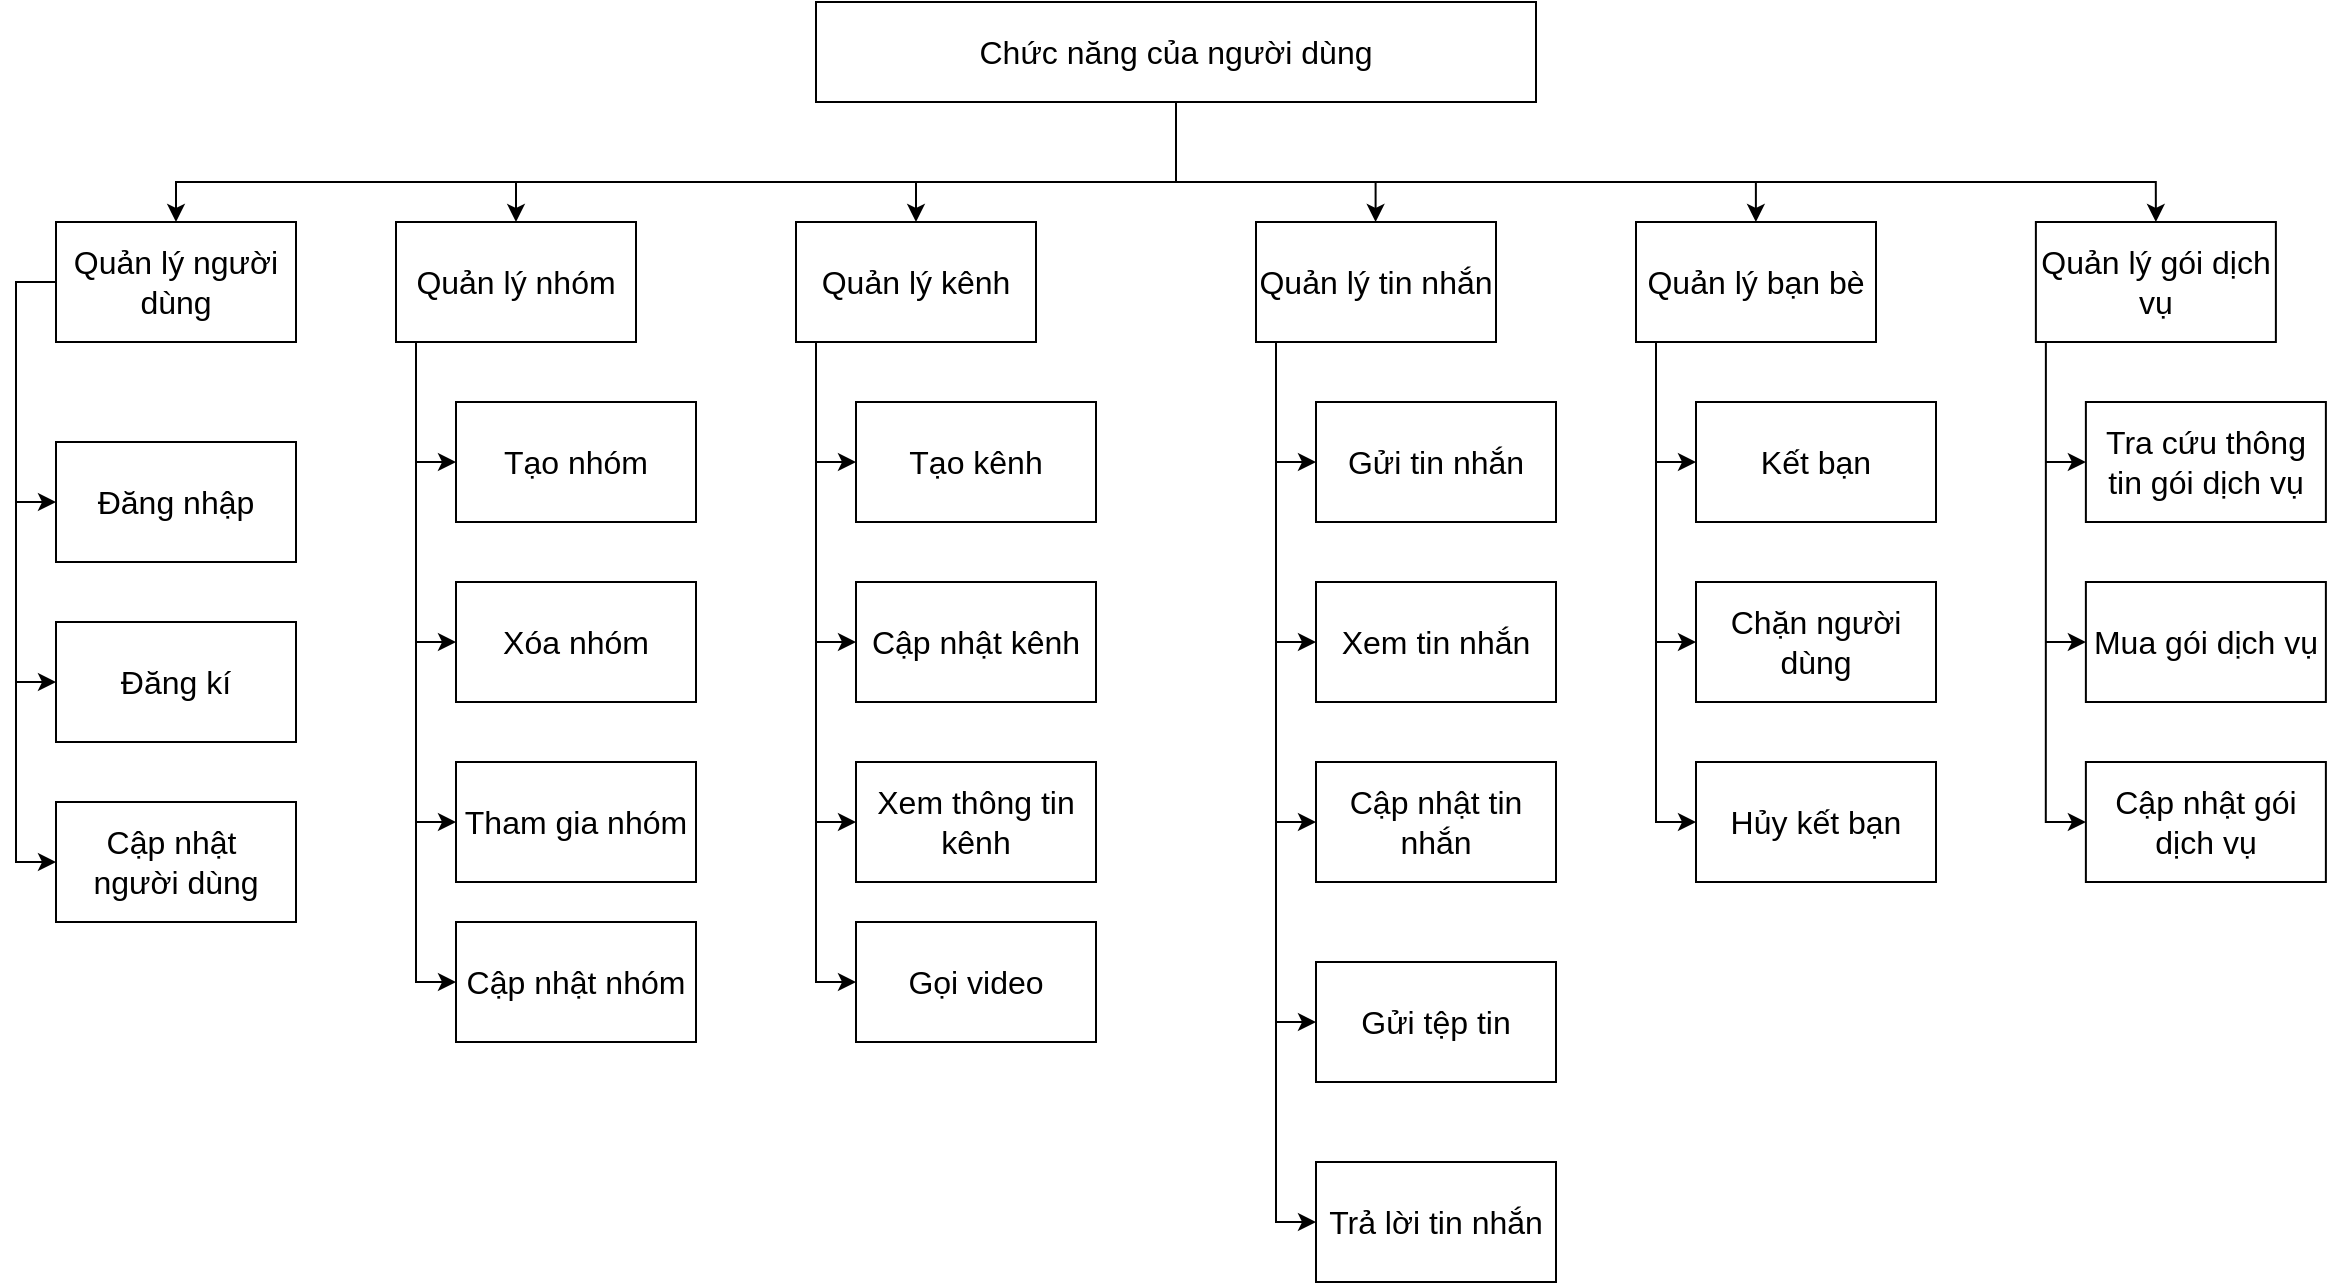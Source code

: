 <mxfile version="24.4.4" type="github">
  <diagram name="Page-1" id="b98fa263-6416-c6ec-5b7d-78bf54ef71d0">
    <mxGraphModel dx="909" dy="618" grid="1" gridSize="10" guides="1" tooltips="1" connect="1" arrows="1" fold="1" page="1" pageScale="1.5" pageWidth="1169" pageHeight="826" background="none" math="0" shadow="0">
      <root>
        <mxCell id="0" style=";html=1;" />
        <mxCell id="1" style=";html=1;" parent="0" />
        <mxCell id="2t69ATgE38H-RgzgNJfz-4" style="edgeStyle=orthogonalEdgeStyle;rounded=0;orthogonalLoop=1;jettySize=auto;html=1;fontSize=16;" edge="1" parent="1" source="Tvb6JHg-_AOWFNuAXbLU-2" target="Tvb6JHg-_AOWFNuAXbLU-4">
          <mxGeometry relative="1" as="geometry">
            <Array as="points">
              <mxPoint x="600" y="110" />
              <mxPoint x="100" y="110" />
            </Array>
          </mxGeometry>
        </mxCell>
        <mxCell id="Tvb6JHg-_AOWFNuAXbLU-2" value="&lt;span style=&quot;font-size: 16px;&quot;&gt;Chức năng của người dùng&lt;/span&gt;" style="rounded=0;whiteSpace=wrap;html=1;fontSize=16;" parent="1" vertex="1">
          <mxGeometry x="420" y="20" width="360" height="50" as="geometry" />
        </mxCell>
        <mxCell id="Tvb6JHg-_AOWFNuAXbLU-3" style="edgeStyle=orthogonalEdgeStyle;rounded=0;orthogonalLoop=1;jettySize=auto;html=1;fontSize=16;" parent="1" source="Tvb6JHg-_AOWFNuAXbLU-4" target="Tvb6JHg-_AOWFNuAXbLU-5" edge="1">
          <mxGeometry relative="1" as="geometry">
            <mxPoint x="20" y="450" as="targetPoint" />
            <Array as="points">
              <mxPoint x="20" y="450" />
            </Array>
          </mxGeometry>
        </mxCell>
        <mxCell id="Tvb6JHg-_AOWFNuAXbLU-4" value="Quản lý người dùng" style="rounded=0;whiteSpace=wrap;html=1;fontSize=16;" parent="1" vertex="1">
          <mxGeometry x="40" y="130" width="120" height="60" as="geometry" />
        </mxCell>
        <mxCell id="Tvb6JHg-_AOWFNuAXbLU-5" value="Cập nhật&amp;nbsp;&lt;div&gt;người dùng&lt;/div&gt;" style="rounded=0;whiteSpace=wrap;html=1;fontSize=16;" parent="1" vertex="1">
          <mxGeometry x="40" y="420" width="120" height="60" as="geometry" />
        </mxCell>
        <mxCell id="Tvb6JHg-_AOWFNuAXbLU-6" value="Đăng kí" style="rounded=0;whiteSpace=wrap;html=1;fontSize=16;" parent="1" vertex="1">
          <mxGeometry x="40" y="330" width="120" height="60" as="geometry" />
        </mxCell>
        <mxCell id="Tvb6JHg-_AOWFNuAXbLU-7" value="Đăng nhập" style="rounded=0;whiteSpace=wrap;html=1;fontSize=16;" parent="1" vertex="1">
          <mxGeometry x="40" y="240" width="120" height="60" as="geometry" />
        </mxCell>
        <mxCell id="Tvb6JHg-_AOWFNuAXbLU-8" value="" style="endArrow=classic;html=1;rounded=0;entryX=0;entryY=0.5;entryDx=0;entryDy=0;fontSize=16;" parent="1" target="Tvb6JHg-_AOWFNuAXbLU-6" edge="1">
          <mxGeometry width="50" height="50" relative="1" as="geometry">
            <mxPoint x="20" y="360" as="sourcePoint" />
            <mxPoint x="400" y="390" as="targetPoint" />
          </mxGeometry>
        </mxCell>
        <mxCell id="Tvb6JHg-_AOWFNuAXbLU-9" value="" style="endArrow=classic;html=1;rounded=0;entryX=0;entryY=0.5;entryDx=0;entryDy=0;fontSize=16;" parent="1" target="Tvb6JHg-_AOWFNuAXbLU-7" edge="1">
          <mxGeometry width="50" height="50" relative="1" as="geometry">
            <mxPoint x="20" y="270" as="sourcePoint" />
            <mxPoint x="50" y="370" as="targetPoint" />
          </mxGeometry>
        </mxCell>
        <mxCell id="Tvb6JHg-_AOWFNuAXbLU-10" value="Quản lý nhóm" style="rounded=0;whiteSpace=wrap;html=1;fontSize=16;" parent="1" vertex="1">
          <mxGeometry x="210" y="130" width="120" height="60" as="geometry" />
        </mxCell>
        <mxCell id="Tvb6JHg-_AOWFNuAXbLU-11" value="" style="endArrow=classic;html=1;rounded=0;entryX=0.5;entryY=0;entryDx=0;entryDy=0;fontSize=16;" parent="1" target="Tvb6JHg-_AOWFNuAXbLU-10" edge="1">
          <mxGeometry width="50" height="50" relative="1" as="geometry">
            <mxPoint x="270" y="110" as="sourcePoint" />
            <mxPoint x="400" y="110" as="targetPoint" />
          </mxGeometry>
        </mxCell>
        <mxCell id="Tvb6JHg-_AOWFNuAXbLU-12" style="edgeStyle=orthogonalEdgeStyle;rounded=0;orthogonalLoop=1;jettySize=auto;html=1;exitX=0.5;exitY=1;exitDx=0;exitDy=0;entryX=0.5;entryY=0;entryDx=0;entryDy=0;fontSize=16;" parent="1" source="Tvb6JHg-_AOWFNuAXbLU-2" target="Tvb6JHg-_AOWFNuAXbLU-14" edge="1">
          <mxGeometry relative="1" as="geometry">
            <mxPoint x="730" y="120" as="targetPoint" />
            <mxPoint x="452" y="90" as="sourcePoint" />
            <Array as="points">
              <mxPoint x="600" y="70" />
              <mxPoint x="600" y="110" />
              <mxPoint x="1090" y="110" />
            </Array>
          </mxGeometry>
        </mxCell>
        <mxCell id="Tvb6JHg-_AOWFNuAXbLU-13" value="Quản lý bạn bè" style="rounded=0;whiteSpace=wrap;html=1;fontSize=16;" parent="1" vertex="1">
          <mxGeometry x="830" y="130" width="120" height="60" as="geometry" />
        </mxCell>
        <mxCell id="Tvb6JHg-_AOWFNuAXbLU-14" value="Quản lý gói dịch vụ" style="rounded=0;whiteSpace=wrap;html=1;fontSize=16;" parent="1" vertex="1">
          <mxGeometry x="1029.94" y="130" width="120" height="60" as="geometry" />
        </mxCell>
        <mxCell id="Tvb6JHg-_AOWFNuAXbLU-16" style="edgeStyle=orthogonalEdgeStyle;rounded=0;orthogonalLoop=1;jettySize=auto;html=1;entryX=0;entryY=0.5;entryDx=0;entryDy=0;fontSize=16;" parent="1" target="Tvb6JHg-_AOWFNuAXbLU-24" edge="1">
          <mxGeometry relative="1" as="geometry">
            <mxPoint x="240" y="590" as="targetPoint" />
            <mxPoint x="220" y="190" as="sourcePoint" />
            <Array as="points">
              <mxPoint x="220" y="510" />
            </Array>
          </mxGeometry>
        </mxCell>
        <mxCell id="Tvb6JHg-_AOWFNuAXbLU-18" value="Xóa nhóm" style="rounded=0;whiteSpace=wrap;html=1;fontSize=16;" parent="1" vertex="1">
          <mxGeometry x="240" y="310" width="120" height="60" as="geometry" />
        </mxCell>
        <mxCell id="Tvb6JHg-_AOWFNuAXbLU-19" value="Tạo nhóm" style="rounded=0;whiteSpace=wrap;html=1;fontSize=16;" parent="1" vertex="1">
          <mxGeometry x="240" y="220" width="120" height="60" as="geometry" />
        </mxCell>
        <mxCell id="Tvb6JHg-_AOWFNuAXbLU-20" value="" style="endArrow=classic;html=1;rounded=0;entryX=0;entryY=0.5;entryDx=0;entryDy=0;fontSize=16;" parent="1" target="Tvb6JHg-_AOWFNuAXbLU-18" edge="1">
          <mxGeometry width="50" height="50" relative="1" as="geometry">
            <mxPoint x="220" y="340" as="sourcePoint" />
            <mxPoint x="600" y="370" as="targetPoint" />
          </mxGeometry>
        </mxCell>
        <mxCell id="Tvb6JHg-_AOWFNuAXbLU-21" value="" style="endArrow=classic;html=1;rounded=0;entryX=0;entryY=0.5;entryDx=0;entryDy=0;fontSize=16;" parent="1" target="Tvb6JHg-_AOWFNuAXbLU-19" edge="1">
          <mxGeometry width="50" height="50" relative="1" as="geometry">
            <mxPoint x="220" y="250" as="sourcePoint" />
            <mxPoint x="250" y="350" as="targetPoint" />
          </mxGeometry>
        </mxCell>
        <mxCell id="Tvb6JHg-_AOWFNuAXbLU-22" value="Tham gia nhóm" style="rounded=0;whiteSpace=wrap;html=1;fontSize=16;" parent="1" vertex="1">
          <mxGeometry x="240" y="400" width="120" height="60" as="geometry" />
        </mxCell>
        <mxCell id="Tvb6JHg-_AOWFNuAXbLU-23" value="" style="endArrow=classic;html=1;rounded=0;entryX=0;entryY=0.5;entryDx=0;entryDy=0;fontSize=16;" parent="1" target="Tvb6JHg-_AOWFNuAXbLU-22" edge="1">
          <mxGeometry width="50" height="50" relative="1" as="geometry">
            <mxPoint x="220" y="430" as="sourcePoint" />
            <mxPoint x="600" y="460" as="targetPoint" />
          </mxGeometry>
        </mxCell>
        <mxCell id="Tvb6JHg-_AOWFNuAXbLU-24" value="Cập nhật nhóm" style="rounded=0;whiteSpace=wrap;html=1;fontSize=16;" parent="1" vertex="1">
          <mxGeometry x="240" y="480" width="120" height="60" as="geometry" />
        </mxCell>
        <mxCell id="Tvb6JHg-_AOWFNuAXbLU-26" style="edgeStyle=orthogonalEdgeStyle;rounded=0;orthogonalLoop=1;jettySize=auto;html=1;entryX=0;entryY=0.5;entryDx=0;entryDy=0;fontSize=16;" parent="1" target="Tvb6JHg-_AOWFNuAXbLU-27" edge="1">
          <mxGeometry relative="1" as="geometry">
            <mxPoint x="1054.94" y="430" as="targetPoint" />
            <mxPoint x="1034.94" y="190" as="sourcePoint" />
            <Array as="points">
              <mxPoint x="1035" y="430" />
            </Array>
          </mxGeometry>
        </mxCell>
        <mxCell id="Tvb6JHg-_AOWFNuAXbLU-27" value="Cập nhật gói dịch vụ" style="rounded=0;whiteSpace=wrap;html=1;fontSize=16;" parent="1" vertex="1">
          <mxGeometry x="1054.94" y="400" width="120" height="60" as="geometry" />
        </mxCell>
        <mxCell id="Tvb6JHg-_AOWFNuAXbLU-28" value="Tra cứu thông tin gói dịch vụ" style="rounded=0;whiteSpace=wrap;html=1;fontSize=16;" parent="1" vertex="1">
          <mxGeometry x="1054.94" y="220" width="120" height="60" as="geometry" />
        </mxCell>
        <mxCell id="Tvb6JHg-_AOWFNuAXbLU-29" value="" style="endArrow=classic;html=1;rounded=0;entryX=0;entryY=0.5;entryDx=0;entryDy=0;fontSize=16;" parent="1" target="Tvb6JHg-_AOWFNuAXbLU-28" edge="1">
          <mxGeometry width="50" height="50" relative="1" as="geometry">
            <mxPoint x="1034.94" y="250" as="sourcePoint" />
            <mxPoint x="1064.94" y="350" as="targetPoint" />
          </mxGeometry>
        </mxCell>
        <mxCell id="Tvb6JHg-_AOWFNuAXbLU-30" style="edgeStyle=orthogonalEdgeStyle;rounded=0;orthogonalLoop=1;jettySize=auto;html=1;entryX=0;entryY=0.5;entryDx=0;entryDy=0;fontSize=16;" parent="1" target="Tvb6JHg-_AOWFNuAXbLU-31" edge="1">
          <mxGeometry relative="1" as="geometry">
            <mxPoint x="860" y="430" as="targetPoint" />
            <mxPoint x="840" y="190" as="sourcePoint" />
            <Array as="points">
              <mxPoint x="840" y="430" />
            </Array>
          </mxGeometry>
        </mxCell>
        <mxCell id="Tvb6JHg-_AOWFNuAXbLU-31" value="Hủy kết bạn" style="rounded=0;whiteSpace=wrap;html=1;fontSize=16;" parent="1" vertex="1">
          <mxGeometry x="860" y="400" width="120" height="60" as="geometry" />
        </mxCell>
        <mxCell id="Tvb6JHg-_AOWFNuAXbLU-32" value="Kết bạn" style="rounded=0;whiteSpace=wrap;html=1;fontSize=16;" parent="1" vertex="1">
          <mxGeometry x="860" y="220" width="120" height="60" as="geometry" />
        </mxCell>
        <mxCell id="Tvb6JHg-_AOWFNuAXbLU-33" value="" style="endArrow=classic;html=1;rounded=0;entryX=0;entryY=0.5;entryDx=0;entryDy=0;fontSize=16;" parent="1" target="Tvb6JHg-_AOWFNuAXbLU-32" edge="1">
          <mxGeometry width="50" height="50" relative="1" as="geometry">
            <mxPoint x="840" y="250" as="sourcePoint" />
            <mxPoint x="870" y="350" as="targetPoint" />
          </mxGeometry>
        </mxCell>
        <mxCell id="2t69ATgE38H-RgzgNJfz-2" value="" style="endArrow=classic;html=1;rounded=0;entryX=0.5;entryY=0;entryDx=0;entryDy=0;fontSize=16;" edge="1" parent="1">
          <mxGeometry width="50" height="50" relative="1" as="geometry">
            <mxPoint x="889.94" y="110" as="sourcePoint" />
            <mxPoint x="889.94" y="130" as="targetPoint" />
          </mxGeometry>
        </mxCell>
        <mxCell id="2t69ATgE38H-RgzgNJfz-5" value="Quản lý tin nhắn" style="rounded=0;whiteSpace=wrap;html=1;fontSize=16;" vertex="1" parent="1">
          <mxGeometry x="640" y="130" width="120" height="60" as="geometry" />
        </mxCell>
        <mxCell id="2t69ATgE38H-RgzgNJfz-6" style="edgeStyle=orthogonalEdgeStyle;rounded=0;orthogonalLoop=1;jettySize=auto;html=1;entryX=0;entryY=0.5;entryDx=0;entryDy=0;fontSize=16;" edge="1" parent="1" target="2t69ATgE38H-RgzgNJfz-13">
          <mxGeometry relative="1" as="geometry">
            <mxPoint x="670" y="590" as="targetPoint" />
            <mxPoint x="650" y="190" as="sourcePoint" />
            <Array as="points">
              <mxPoint x="650" y="630" />
            </Array>
          </mxGeometry>
        </mxCell>
        <mxCell id="2t69ATgE38H-RgzgNJfz-7" value="Xem tin nhắn" style="rounded=0;whiteSpace=wrap;html=1;fontSize=16;" vertex="1" parent="1">
          <mxGeometry x="670" y="310" width="120" height="60" as="geometry" />
        </mxCell>
        <mxCell id="2t69ATgE38H-RgzgNJfz-8" value="Gửi tin nhắn" style="rounded=0;whiteSpace=wrap;html=1;fontSize=16;" vertex="1" parent="1">
          <mxGeometry x="670" y="220" width="120" height="60" as="geometry" />
        </mxCell>
        <mxCell id="2t69ATgE38H-RgzgNJfz-9" value="" style="endArrow=classic;html=1;rounded=0;entryX=0;entryY=0.5;entryDx=0;entryDy=0;fontSize=16;" edge="1" parent="1" target="2t69ATgE38H-RgzgNJfz-7">
          <mxGeometry width="50" height="50" relative="1" as="geometry">
            <mxPoint x="650" y="340" as="sourcePoint" />
            <mxPoint x="1030" y="370" as="targetPoint" />
          </mxGeometry>
        </mxCell>
        <mxCell id="2t69ATgE38H-RgzgNJfz-10" value="" style="endArrow=classic;html=1;rounded=0;entryX=0;entryY=0.5;entryDx=0;entryDy=0;fontSize=16;" edge="1" parent="1" target="2t69ATgE38H-RgzgNJfz-8">
          <mxGeometry width="50" height="50" relative="1" as="geometry">
            <mxPoint x="650" y="250" as="sourcePoint" />
            <mxPoint x="680" y="350" as="targetPoint" />
          </mxGeometry>
        </mxCell>
        <mxCell id="2t69ATgE38H-RgzgNJfz-11" value="Cập nhật tin nhắn" style="rounded=0;whiteSpace=wrap;html=1;fontSize=16;" vertex="1" parent="1">
          <mxGeometry x="670" y="400" width="120" height="60" as="geometry" />
        </mxCell>
        <mxCell id="2t69ATgE38H-RgzgNJfz-12" value="" style="endArrow=classic;html=1;rounded=0;entryX=0;entryY=0.5;entryDx=0;entryDy=0;fontSize=16;" edge="1" parent="1" target="2t69ATgE38H-RgzgNJfz-11">
          <mxGeometry width="50" height="50" relative="1" as="geometry">
            <mxPoint x="650" y="430" as="sourcePoint" />
            <mxPoint x="1030" y="460" as="targetPoint" />
          </mxGeometry>
        </mxCell>
        <mxCell id="2t69ATgE38H-RgzgNJfz-13" value="Trả lời tin nhắn" style="rounded=0;whiteSpace=wrap;html=1;fontSize=16;" vertex="1" parent="1">
          <mxGeometry x="670" y="600" width="120" height="60" as="geometry" />
        </mxCell>
        <mxCell id="2t69ATgE38H-RgzgNJfz-14" value="Gửi tệp tin" style="rounded=0;whiteSpace=wrap;html=1;fontSize=16;" vertex="1" parent="1">
          <mxGeometry x="670" y="500" width="120" height="60" as="geometry" />
        </mxCell>
        <mxCell id="2t69ATgE38H-RgzgNJfz-15" value="" style="endArrow=classic;html=1;rounded=0;entryX=0;entryY=0.5;entryDx=0;entryDy=0;fontSize=16;" edge="1" parent="1" target="2t69ATgE38H-RgzgNJfz-14">
          <mxGeometry width="50" height="50" relative="1" as="geometry">
            <mxPoint x="650" y="530" as="sourcePoint" />
            <mxPoint x="1030" y="560" as="targetPoint" />
          </mxGeometry>
        </mxCell>
        <mxCell id="2t69ATgE38H-RgzgNJfz-19" value="" style="endArrow=classic;html=1;rounded=0;entryX=0.5;entryY=0;entryDx=0;entryDy=0;fontSize=16;" edge="1" parent="1">
          <mxGeometry width="50" height="50" relative="1" as="geometry">
            <mxPoint x="699.8" y="110" as="sourcePoint" />
            <mxPoint x="699.8" y="130" as="targetPoint" />
          </mxGeometry>
        </mxCell>
        <mxCell id="2t69ATgE38H-RgzgNJfz-20" value="Quản lý kênh" style="rounded=0;whiteSpace=wrap;html=1;fontSize=16;" vertex="1" parent="1">
          <mxGeometry x="410" y="130" width="120" height="60" as="geometry" />
        </mxCell>
        <mxCell id="2t69ATgE38H-RgzgNJfz-21" value="" style="endArrow=classic;html=1;rounded=0;entryX=0.5;entryY=0;entryDx=0;entryDy=0;fontSize=16;" edge="1" parent="1" target="2t69ATgE38H-RgzgNJfz-20">
          <mxGeometry width="50" height="50" relative="1" as="geometry">
            <mxPoint x="470" y="110" as="sourcePoint" />
            <mxPoint x="600" y="110" as="targetPoint" />
          </mxGeometry>
        </mxCell>
        <mxCell id="2t69ATgE38H-RgzgNJfz-22" style="edgeStyle=orthogonalEdgeStyle;rounded=0;orthogonalLoop=1;jettySize=auto;html=1;entryX=0;entryY=0.5;entryDx=0;entryDy=0;fontSize=16;" edge="1" parent="1" target="2t69ATgE38H-RgzgNJfz-29">
          <mxGeometry relative="1" as="geometry">
            <mxPoint x="440" y="590" as="targetPoint" />
            <mxPoint x="420" y="190" as="sourcePoint" />
            <Array as="points">
              <mxPoint x="420" y="510" />
            </Array>
          </mxGeometry>
        </mxCell>
        <mxCell id="2t69ATgE38H-RgzgNJfz-23" value="Cập nhật kênh" style="rounded=0;whiteSpace=wrap;html=1;fontSize=16;" vertex="1" parent="1">
          <mxGeometry x="440" y="310" width="120" height="60" as="geometry" />
        </mxCell>
        <mxCell id="2t69ATgE38H-RgzgNJfz-24" value="Tạo kênh" style="rounded=0;whiteSpace=wrap;html=1;fontSize=16;" vertex="1" parent="1">
          <mxGeometry x="440" y="220" width="120" height="60" as="geometry" />
        </mxCell>
        <mxCell id="2t69ATgE38H-RgzgNJfz-25" value="" style="endArrow=classic;html=1;rounded=0;entryX=0;entryY=0.5;entryDx=0;entryDy=0;fontSize=16;" edge="1" parent="1" target="2t69ATgE38H-RgzgNJfz-23">
          <mxGeometry width="50" height="50" relative="1" as="geometry">
            <mxPoint x="420" y="340" as="sourcePoint" />
            <mxPoint x="800" y="370" as="targetPoint" />
          </mxGeometry>
        </mxCell>
        <mxCell id="2t69ATgE38H-RgzgNJfz-26" value="" style="endArrow=classic;html=1;rounded=0;entryX=0;entryY=0.5;entryDx=0;entryDy=0;fontSize=16;" edge="1" parent="1" target="2t69ATgE38H-RgzgNJfz-24">
          <mxGeometry width="50" height="50" relative="1" as="geometry">
            <mxPoint x="420" y="250" as="sourcePoint" />
            <mxPoint x="450" y="350" as="targetPoint" />
          </mxGeometry>
        </mxCell>
        <mxCell id="2t69ATgE38H-RgzgNJfz-27" value="Xem thông tin kênh" style="rounded=0;whiteSpace=wrap;html=1;fontSize=16;" vertex="1" parent="1">
          <mxGeometry x="440" y="400" width="120" height="60" as="geometry" />
        </mxCell>
        <mxCell id="2t69ATgE38H-RgzgNJfz-28" value="" style="endArrow=classic;html=1;rounded=0;entryX=0;entryY=0.5;entryDx=0;entryDy=0;fontSize=16;" edge="1" parent="1" target="2t69ATgE38H-RgzgNJfz-27">
          <mxGeometry width="50" height="50" relative="1" as="geometry">
            <mxPoint x="420" y="430" as="sourcePoint" />
            <mxPoint x="800" y="460" as="targetPoint" />
          </mxGeometry>
        </mxCell>
        <mxCell id="2t69ATgE38H-RgzgNJfz-29" value="Gọi video" style="rounded=0;whiteSpace=wrap;html=1;fontSize=16;" vertex="1" parent="1">
          <mxGeometry x="440" y="480" width="120" height="60" as="geometry" />
        </mxCell>
        <mxCell id="2t69ATgE38H-RgzgNJfz-32" value="Chặn người dùng" style="rounded=0;whiteSpace=wrap;html=1;fontSize=16;" vertex="1" parent="1">
          <mxGeometry x="860" y="310" width="120" height="60" as="geometry" />
        </mxCell>
        <mxCell id="2t69ATgE38H-RgzgNJfz-33" value="" style="endArrow=classic;html=1;rounded=0;entryX=0;entryY=0.5;entryDx=0;entryDy=0;fontSize=16;" edge="1" parent="1" target="2t69ATgE38H-RgzgNJfz-32">
          <mxGeometry width="50" height="50" relative="1" as="geometry">
            <mxPoint x="840" y="340" as="sourcePoint" />
            <mxPoint x="870" y="440" as="targetPoint" />
          </mxGeometry>
        </mxCell>
        <mxCell id="2t69ATgE38H-RgzgNJfz-34" value="Mua gói dịch vụ" style="rounded=0;whiteSpace=wrap;html=1;fontSize=16;" vertex="1" parent="1">
          <mxGeometry x="1054.94" y="310" width="120" height="60" as="geometry" />
        </mxCell>
        <mxCell id="2t69ATgE38H-RgzgNJfz-35" value="" style="endArrow=classic;html=1;rounded=0;entryX=0;entryY=0.5;entryDx=0;entryDy=0;fontSize=16;" edge="1" parent="1" target="2t69ATgE38H-RgzgNJfz-34">
          <mxGeometry width="50" height="50" relative="1" as="geometry">
            <mxPoint x="1034.94" y="340" as="sourcePoint" />
            <mxPoint x="1064.94" y="440" as="targetPoint" />
          </mxGeometry>
        </mxCell>
      </root>
    </mxGraphModel>
  </diagram>
</mxfile>
